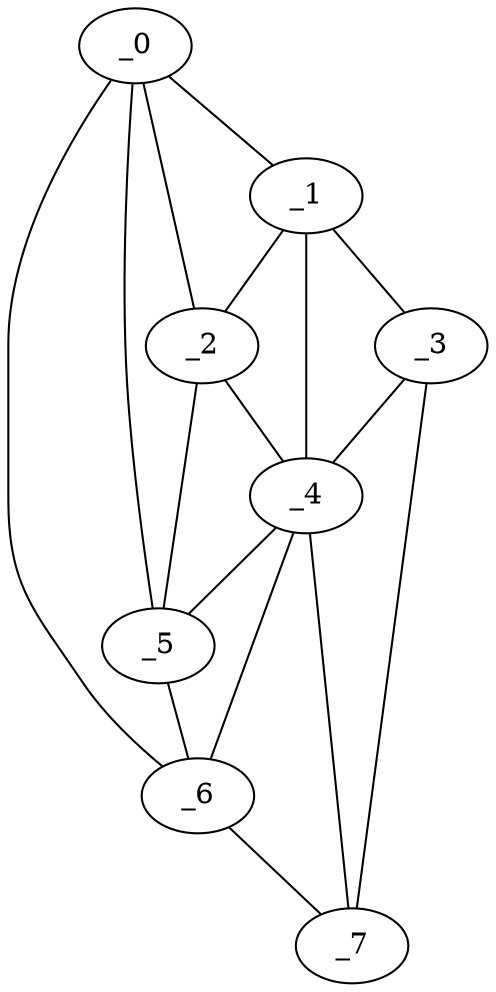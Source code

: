 graph "obj97__150.gxl" {
	_0	 [x=20,
		y=36];
	_1	 [x=22,
		y=48];
	_0 -- _1	 [valence=1];
	_2	 [x=25,
		y=41];
	_0 -- _2	 [valence=2];
	_5	 [x=43,
		y=29];
	_0 -- _5	 [valence=1];
	_6	 [x=47,
		y=23];
	_0 -- _6	 [valence=1];
	_1 -- _2	 [valence=2];
	_3	 [x=35,
		y=84];
	_1 -- _3	 [valence=1];
	_4	 [x=41,
		y=40];
	_1 -- _4	 [valence=2];
	_2 -- _4	 [valence=2];
	_2 -- _5	 [valence=2];
	_3 -- _4	 [valence=2];
	_7	 [x=115,
		y=10];
	_3 -- _7	 [valence=1];
	_4 -- _5	 [valence=1];
	_4 -- _6	 [valence=2];
	_4 -- _7	 [valence=1];
	_5 -- _6	 [valence=2];
	_6 -- _7	 [valence=1];
}
